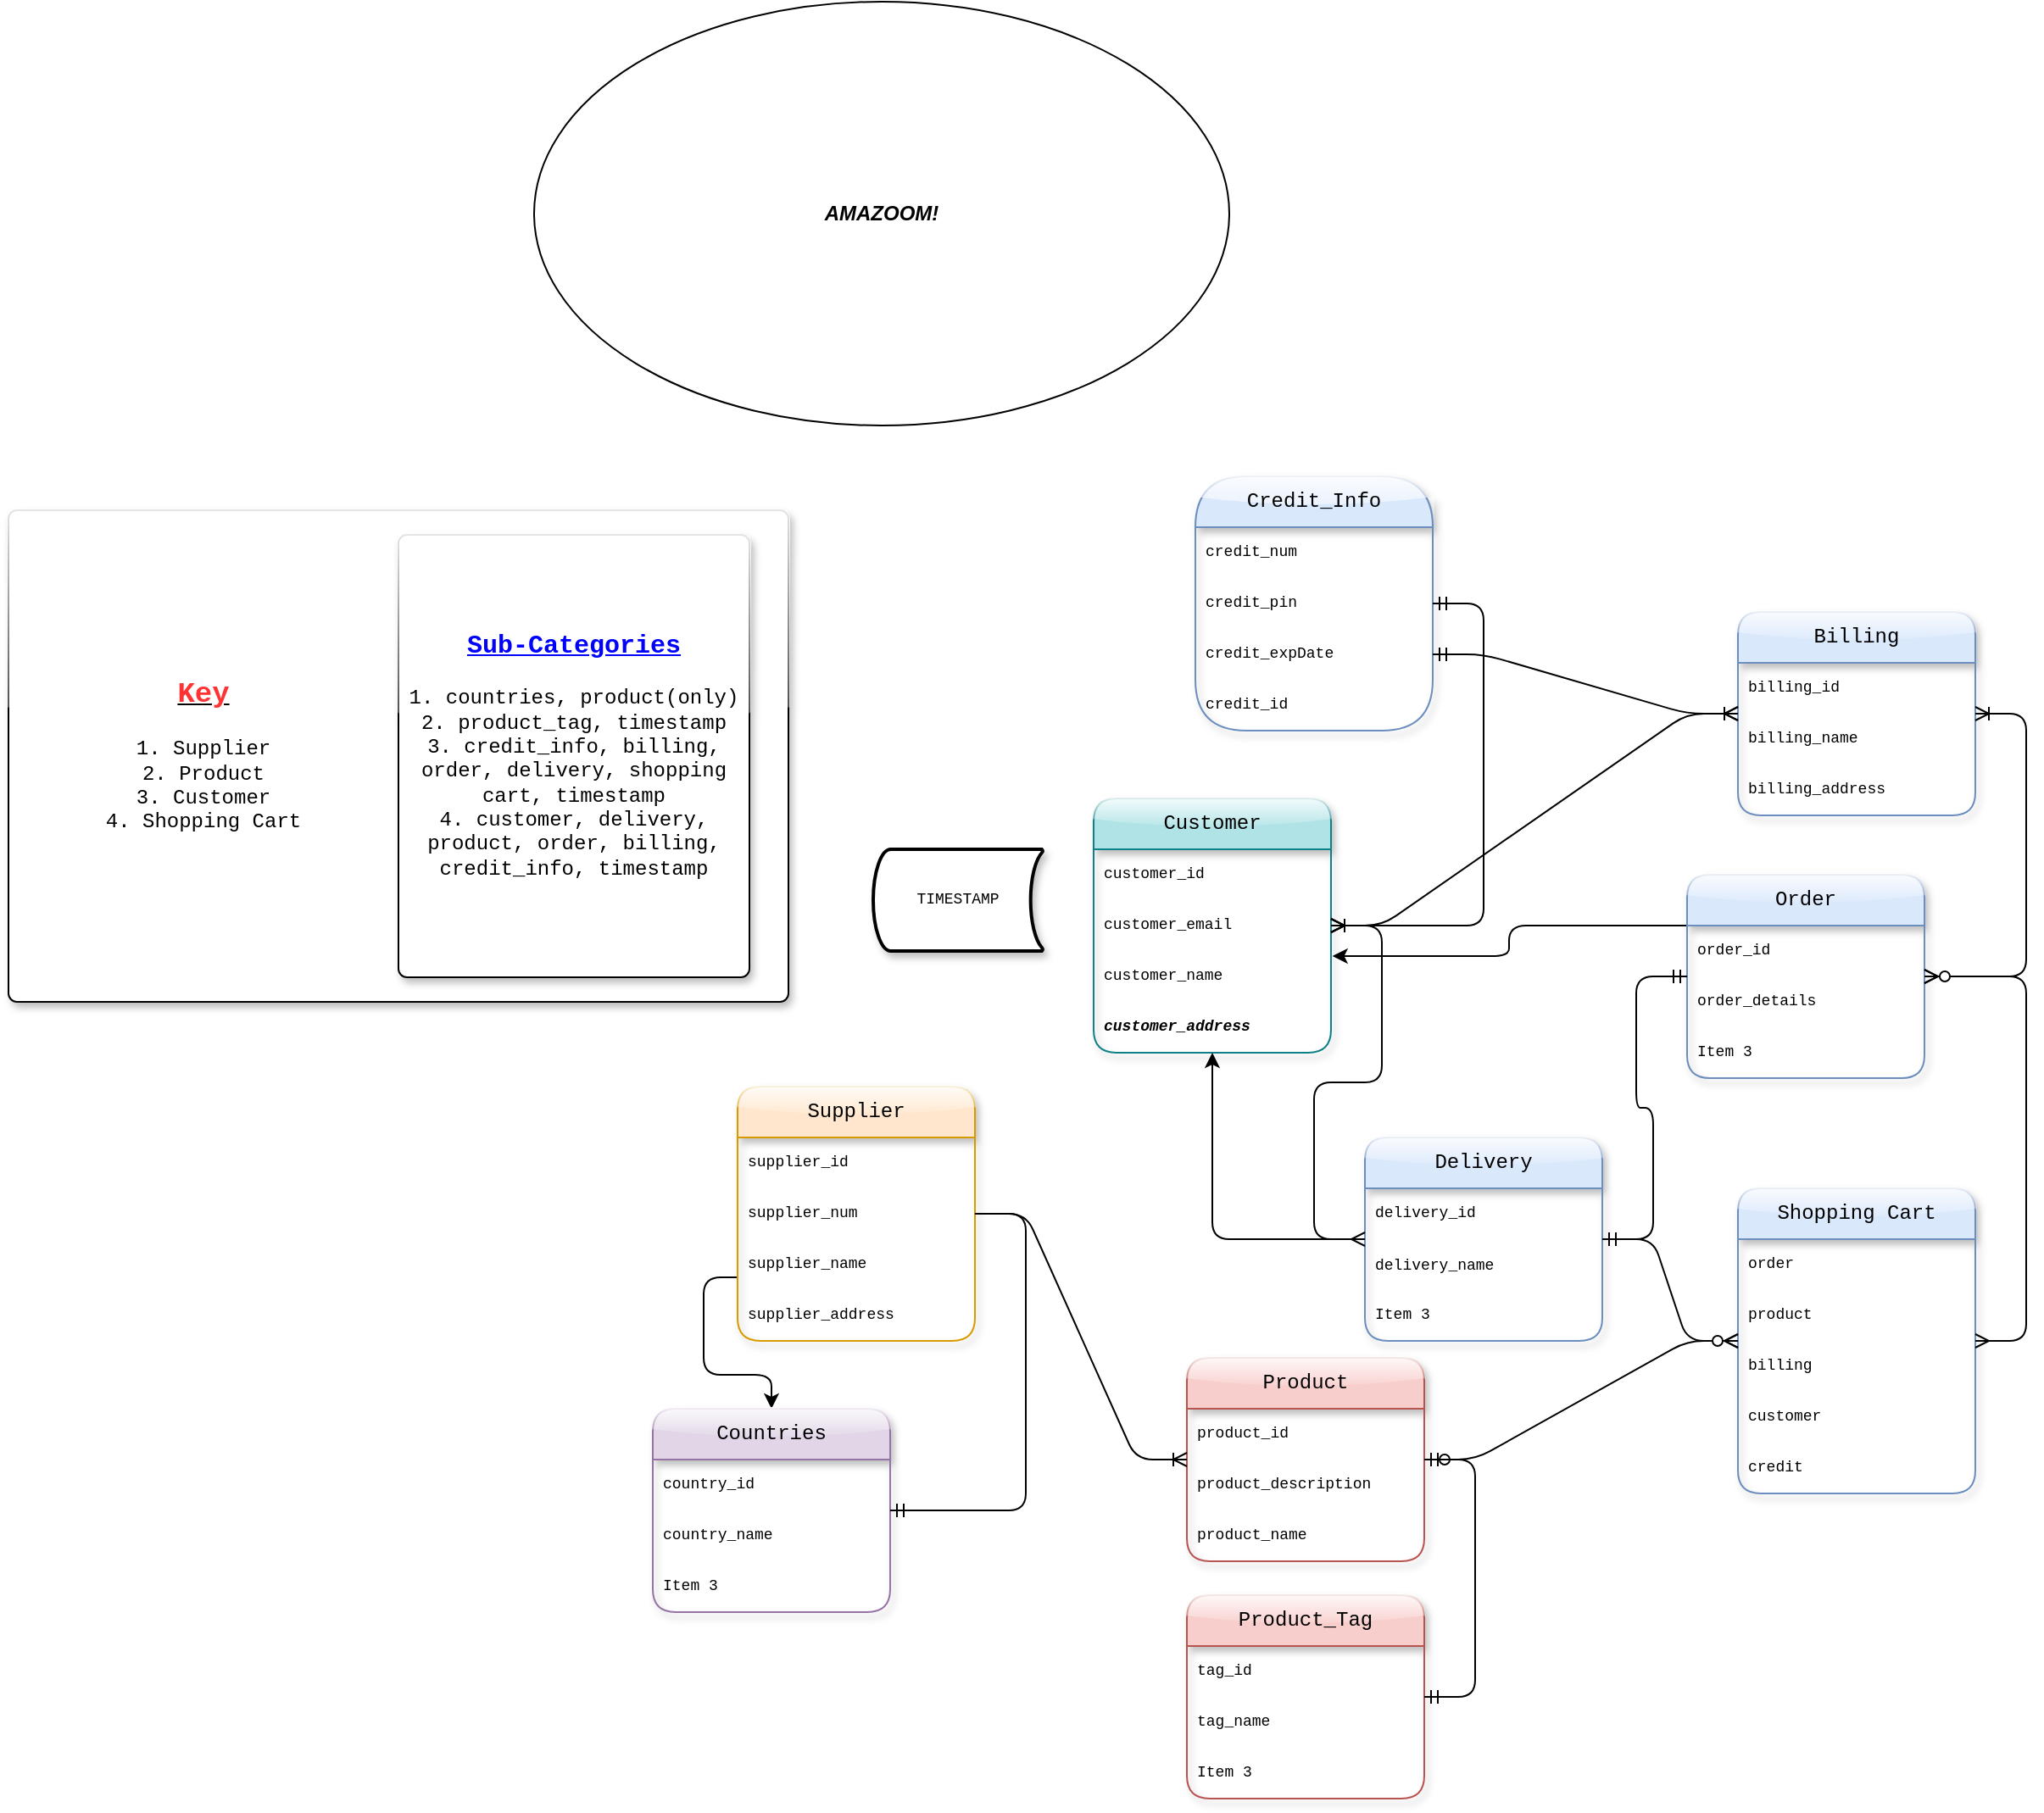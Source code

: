 <mxfile version="20.8.23" type="github">
  <diagram name="Page-1" id="YWpABoFUmQe1NaXI15Zw">
    <mxGraphModel dx="1832" dy="1691" grid="1" gridSize="10" guides="1" tooltips="1" connect="1" arrows="0" fold="1" page="1" pageScale="1" pageWidth="850" pageHeight="1100" math="0" shadow="0">
      <root>
        <mxCell id="0" />
        <mxCell id="1" parent="0" />
        <mxCell id="wy4c9mbsXyodpzU9gjJJ-7" style="edgeStyle=orthogonalEdgeStyle;rounded=1;orthogonalLoop=1;jettySize=auto;html=1;exitX=0;exitY=0.25;exitDx=0;exitDy=0;entryX=1.006;entryY=0.1;entryDx=0;entryDy=0;entryPerimeter=0;" parent="1" source="mjoqd2JL3-UamSWrY_jR-5" target="mjoqd2JL3-UamSWrY_jR-15" edge="1">
          <mxGeometry relative="1" as="geometry" />
        </mxCell>
        <mxCell id="mjoqd2JL3-UamSWrY_jR-5" value="Order" style="swimlane;fontStyle=0;childLayout=stackLayout;horizontal=1;startSize=30;horizontalStack=0;resizeParent=1;resizeParentMax=0;resizeLast=0;collapsible=1;marginBottom=0;whiteSpace=wrap;html=1;fontFamily=Courier New;fillColor=#dae8fc;strokeColor=#6c8ebf;rounded=1;shadow=1;glass=1;" parent="1" vertex="1">
          <mxGeometry x="580" y="-65" width="140" height="120" as="geometry" />
        </mxCell>
        <mxCell id="mjoqd2JL3-UamSWrY_jR-6" value="order_id" style="text;strokeColor=none;fillColor=none;align=left;verticalAlign=middle;spacingLeft=4;spacingRight=4;overflow=hidden;points=[[0,0.5],[1,0.5]];portConstraint=eastwest;rotatable=0;whiteSpace=wrap;html=1;fontSize=9;rounded=1;fontFamily=Courier New;" parent="mjoqd2JL3-UamSWrY_jR-5" vertex="1">
          <mxGeometry y="30" width="140" height="30" as="geometry" />
        </mxCell>
        <mxCell id="mjoqd2JL3-UamSWrY_jR-7" value="order_details" style="text;strokeColor=none;fillColor=none;align=left;verticalAlign=middle;spacingLeft=4;spacingRight=4;overflow=hidden;points=[[0,0.5],[1,0.5]];portConstraint=eastwest;rotatable=0;whiteSpace=wrap;html=1;fontSize=9;rounded=1;fontFamily=Courier New;" parent="mjoqd2JL3-UamSWrY_jR-5" vertex="1">
          <mxGeometry y="60" width="140" height="30" as="geometry" />
        </mxCell>
        <mxCell id="mjoqd2JL3-UamSWrY_jR-8" value="Item 3" style="text;strokeColor=none;fillColor=none;align=left;verticalAlign=middle;spacingLeft=4;spacingRight=4;overflow=hidden;points=[[0,0.5],[1,0.5]];portConstraint=eastwest;rotatable=0;whiteSpace=wrap;html=1;fontSize=9;rounded=1;fontFamily=Courier New;" parent="mjoqd2JL3-UamSWrY_jR-5" vertex="1">
          <mxGeometry y="90" width="140" height="30" as="geometry" />
        </mxCell>
        <mxCell id="wy4c9mbsXyodpzU9gjJJ-11" style="edgeStyle=orthogonalEdgeStyle;rounded=1;orthogonalLoop=1;jettySize=auto;html=1;exitX=0;exitY=0.75;exitDx=0;exitDy=0;" parent="1" source="mjoqd2JL3-UamSWrY_jR-9" target="mjoqd2JL3-UamSWrY_jR-29" edge="1">
          <mxGeometry relative="1" as="geometry" />
        </mxCell>
        <mxCell id="mjoqd2JL3-UamSWrY_jR-9" value="Supplier" style="swimlane;fontStyle=0;childLayout=stackLayout;horizontal=1;startSize=30;horizontalStack=0;resizeParent=1;resizeParentMax=0;resizeLast=0;collapsible=1;marginBottom=0;whiteSpace=wrap;html=1;fontFamily=Courier New;fontSize=12;fillColor=#ffe6cc;strokeColor=#d79b00;rounded=1;glass=1;shadow=1;" parent="1" vertex="1">
          <mxGeometry x="20" y="60" width="140" height="150" as="geometry" />
        </mxCell>
        <mxCell id="mjoqd2JL3-UamSWrY_jR-10" value="supplier_id" style="text;strokeColor=none;fillColor=none;align=left;verticalAlign=middle;spacingLeft=4;spacingRight=4;overflow=hidden;points=[[0,0.5],[1,0.5]];portConstraint=eastwest;rotatable=0;whiteSpace=wrap;html=1;fontFamily=Courier New;fontSize=9;rounded=1;" parent="mjoqd2JL3-UamSWrY_jR-9" vertex="1">
          <mxGeometry y="30" width="140" height="30" as="geometry" />
        </mxCell>
        <mxCell id="wy4c9mbsXyodpzU9gjJJ-44" value="supplier_num" style="text;strokeColor=none;fillColor=none;align=left;verticalAlign=middle;spacingLeft=4;spacingRight=4;overflow=hidden;points=[[0,0.5],[1,0.5]];portConstraint=eastwest;rotatable=0;whiteSpace=wrap;html=1;fontFamily=Courier New;fontSize=9;rounded=1;" parent="mjoqd2JL3-UamSWrY_jR-9" vertex="1">
          <mxGeometry y="60" width="140" height="30" as="geometry" />
        </mxCell>
        <mxCell id="mjoqd2JL3-UamSWrY_jR-11" value="supplier_name" style="text;strokeColor=none;fillColor=none;align=left;verticalAlign=middle;spacingLeft=4;spacingRight=4;overflow=hidden;points=[[0,0.5],[1,0.5]];portConstraint=eastwest;rotatable=0;whiteSpace=wrap;html=1;fontSize=9;fontFamily=Courier New;rounded=1;" parent="mjoqd2JL3-UamSWrY_jR-9" vertex="1">
          <mxGeometry y="90" width="140" height="30" as="geometry" />
        </mxCell>
        <mxCell id="mjoqd2JL3-UamSWrY_jR-12" value="supplier_address" style="text;strokeColor=none;fillColor=none;align=left;verticalAlign=middle;spacingLeft=4;spacingRight=4;overflow=hidden;points=[[0,0.5],[1,0.5]];portConstraint=eastwest;rotatable=0;whiteSpace=wrap;html=1;fontFamily=Courier New;fontSize=9;rounded=1;" parent="mjoqd2JL3-UamSWrY_jR-9" vertex="1">
          <mxGeometry y="120" width="140" height="30" as="geometry" />
        </mxCell>
        <mxCell id="mjoqd2JL3-UamSWrY_jR-13" value="Customer" style="swimlane;fontStyle=0;childLayout=stackLayout;horizontal=1;startSize=30;horizontalStack=0;resizeParent=1;resizeParentMax=0;resizeLast=0;collapsible=1;marginBottom=0;whiteSpace=wrap;html=1;fontFamily=Courier New;labelBackgroundColor=none;fillColor=#b0e3e6;strokeColor=#0e8088;rounded=1;glass=1;shadow=1;" parent="1" vertex="1">
          <mxGeometry x="230" y="-110" width="140" height="150" as="geometry" />
        </mxCell>
        <mxCell id="mjoqd2JL3-UamSWrY_jR-14" value="customer_id" style="text;strokeColor=none;fillColor=none;align=left;verticalAlign=middle;spacingLeft=4;spacingRight=4;overflow=hidden;points=[[0,0.5],[1,0.5]];portConstraint=eastwest;rotatable=0;whiteSpace=wrap;html=1;fontSize=9;fontFamily=Courier New;rounded=1;" parent="mjoqd2JL3-UamSWrY_jR-13" vertex="1">
          <mxGeometry y="30" width="140" height="30" as="geometry" />
        </mxCell>
        <mxCell id="wy4c9mbsXyodpzU9gjJJ-27" value="customer_email" style="text;strokeColor=none;fillColor=none;align=left;verticalAlign=middle;spacingLeft=4;spacingRight=4;overflow=hidden;points=[[0,0.5],[1,0.5]];portConstraint=eastwest;rotatable=0;whiteSpace=wrap;html=1;fontSize=9;fontFamily=Courier New;rounded=1;" parent="mjoqd2JL3-UamSWrY_jR-13" vertex="1">
          <mxGeometry y="60" width="140" height="30" as="geometry" />
        </mxCell>
        <mxCell id="mjoqd2JL3-UamSWrY_jR-15" value="customer_name" style="text;strokeColor=none;fillColor=none;align=left;verticalAlign=middle;spacingLeft=4;spacingRight=4;overflow=hidden;points=[[0,0.5],[1,0.5]];portConstraint=eastwest;rotatable=0;whiteSpace=wrap;html=1;fontSize=9;fontFamily=Courier New;rounded=1;" parent="mjoqd2JL3-UamSWrY_jR-13" vertex="1">
          <mxGeometry y="90" width="140" height="30" as="geometry" />
        </mxCell>
        <mxCell id="mjoqd2JL3-UamSWrY_jR-16" value="&lt;b&gt;&lt;i&gt;customer_address&lt;/i&gt;&lt;/b&gt;" style="text;strokeColor=none;fillColor=none;align=left;verticalAlign=middle;spacingLeft=4;spacingRight=4;overflow=hidden;points=[[0,0.5],[1,0.5]];portConstraint=eastwest;rotatable=0;whiteSpace=wrap;html=1;fontFamily=Courier New;fontSize=9;rounded=1;" parent="mjoqd2JL3-UamSWrY_jR-13" vertex="1">
          <mxGeometry y="120" width="140" height="30" as="geometry" />
        </mxCell>
        <mxCell id="wy4c9mbsXyodpzU9gjJJ-5" style="edgeStyle=orthogonalEdgeStyle;rounded=1;orthogonalLoop=1;jettySize=auto;html=1;" parent="1" source="wy4c9mbsXyodpzU9gjJJ-21" target="mjoqd2JL3-UamSWrY_jR-13" edge="1">
          <mxGeometry relative="1" as="geometry">
            <mxPoint x="365" y="70" as="sourcePoint" />
          </mxGeometry>
        </mxCell>
        <mxCell id="mjoqd2JL3-UamSWrY_jR-21" value="Product" style="swimlane;fontStyle=0;childLayout=stackLayout;horizontal=1;startSize=30;horizontalStack=0;resizeParent=1;resizeParentMax=0;resizeLast=0;collapsible=1;marginBottom=0;whiteSpace=wrap;html=1;fontFamily=Courier New;fontSize=12;fillColor=#f8cecc;strokeColor=#b85450;rounded=1;glass=1;shadow=1;" parent="1" vertex="1">
          <mxGeometry x="285" y="220" width="140" height="120" as="geometry" />
        </mxCell>
        <mxCell id="mjoqd2JL3-UamSWrY_jR-22" value="product_id" style="text;strokeColor=none;fillColor=none;align=left;verticalAlign=middle;spacingLeft=4;spacingRight=4;overflow=hidden;points=[[0,0.5],[1,0.5]];portConstraint=eastwest;rotatable=0;whiteSpace=wrap;html=1;fontSize=9;fontFamily=Courier New;rounded=1;" parent="mjoqd2JL3-UamSWrY_jR-21" vertex="1">
          <mxGeometry y="30" width="140" height="30" as="geometry" />
        </mxCell>
        <mxCell id="mjoqd2JL3-UamSWrY_jR-23" value="product_description" style="text;strokeColor=none;fillColor=none;align=left;verticalAlign=middle;spacingLeft=4;spacingRight=4;overflow=hidden;points=[[0,0.5],[1,0.5]];portConstraint=eastwest;rotatable=0;whiteSpace=wrap;html=1;fontSize=9;fontFamily=Courier New;rounded=1;" parent="mjoqd2JL3-UamSWrY_jR-21" vertex="1">
          <mxGeometry y="60" width="140" height="30" as="geometry" />
        </mxCell>
        <mxCell id="mjoqd2JL3-UamSWrY_jR-24" value="product_name" style="text;strokeColor=none;fillColor=none;align=left;verticalAlign=middle;spacingLeft=4;spacingRight=4;overflow=hidden;points=[[0,0.5],[1,0.5]];portConstraint=eastwest;rotatable=0;whiteSpace=wrap;html=1;fontSize=9;fontFamily=Courier New;rounded=1;" parent="mjoqd2JL3-UamSWrY_jR-21" vertex="1">
          <mxGeometry y="90" width="140" height="30" as="geometry" />
        </mxCell>
        <mxCell id="mjoqd2JL3-UamSWrY_jR-25" value="Shopping Cart" style="swimlane;fontStyle=0;childLayout=stackLayout;horizontal=1;startSize=30;horizontalStack=0;resizeParent=1;resizeParentMax=0;resizeLast=0;collapsible=1;marginBottom=0;whiteSpace=wrap;html=1;fontFamily=Courier New;fontSize=12;fillColor=#dae8fc;strokeColor=#6c8ebf;rounded=1;shadow=1;glass=1;" parent="1" vertex="1">
          <mxGeometry x="610" y="120" width="140" height="180" as="geometry" />
        </mxCell>
        <mxCell id="mjoqd2JL3-UamSWrY_jR-26" value="order" style="text;strokeColor=none;fillColor=none;align=left;verticalAlign=middle;spacingLeft=4;spacingRight=4;overflow=hidden;points=[[0,0.5],[1,0.5]];portConstraint=eastwest;rotatable=0;whiteSpace=wrap;html=1;fontSize=9;fontFamily=Courier New;rounded=1;" parent="mjoqd2JL3-UamSWrY_jR-25" vertex="1">
          <mxGeometry y="30" width="140" height="30" as="geometry" />
        </mxCell>
        <mxCell id="mjoqd2JL3-UamSWrY_jR-27" value="product" style="text;strokeColor=none;fillColor=none;align=left;verticalAlign=middle;spacingLeft=4;spacingRight=4;overflow=hidden;points=[[0,0.5],[1,0.5]];portConstraint=eastwest;rotatable=0;whiteSpace=wrap;html=1;fontSize=9;fontFamily=Courier New;rounded=1;" parent="mjoqd2JL3-UamSWrY_jR-25" vertex="1">
          <mxGeometry y="60" width="140" height="30" as="geometry" />
        </mxCell>
        <mxCell id="mjoqd2JL3-UamSWrY_jR-28" value="billing" style="text;strokeColor=none;fillColor=none;align=left;verticalAlign=middle;spacingLeft=4;spacingRight=4;overflow=hidden;points=[[0,0.5],[1,0.5]];portConstraint=eastwest;rotatable=0;whiteSpace=wrap;html=1;fontSize=9;fontFamily=Courier New;rounded=1;" parent="mjoqd2JL3-UamSWrY_jR-25" vertex="1">
          <mxGeometry y="90" width="140" height="30" as="geometry" />
        </mxCell>
        <mxCell id="Vg9ZYjElxbi22y-l5GeG-1" value="customer" style="text;strokeColor=none;fillColor=none;align=left;verticalAlign=middle;spacingLeft=4;spacingRight=4;overflow=hidden;points=[[0,0.5],[1,0.5]];portConstraint=eastwest;rotatable=0;whiteSpace=wrap;html=1;fontSize=9;fontFamily=Courier New;rounded=1;" parent="mjoqd2JL3-UamSWrY_jR-25" vertex="1">
          <mxGeometry y="120" width="140" height="30" as="geometry" />
        </mxCell>
        <mxCell id="Vg9ZYjElxbi22y-l5GeG-2" value="credit" style="text;strokeColor=none;fillColor=none;align=left;verticalAlign=middle;spacingLeft=4;spacingRight=4;overflow=hidden;points=[[0,0.5],[1,0.5]];portConstraint=eastwest;rotatable=0;whiteSpace=wrap;html=1;fontSize=9;fontFamily=Courier New;rounded=1;" parent="mjoqd2JL3-UamSWrY_jR-25" vertex="1">
          <mxGeometry y="150" width="140" height="30" as="geometry" />
        </mxCell>
        <mxCell id="mjoqd2JL3-UamSWrY_jR-29" value="Countries" style="swimlane;fontStyle=0;childLayout=stackLayout;horizontal=1;startSize=30;horizontalStack=0;resizeParent=1;resizeParentMax=0;resizeLast=0;collapsible=1;marginBottom=0;whiteSpace=wrap;html=1;fontFamily=Courier New;fontSize=12;fillColor=#e1d5e7;strokeColor=#9673a6;rounded=1;glass=1;shadow=1;" parent="1" vertex="1">
          <mxGeometry x="-30" y="250" width="140" height="120" as="geometry" />
        </mxCell>
        <mxCell id="mjoqd2JL3-UamSWrY_jR-30" value="country_id" style="text;strokeColor=none;fillColor=none;align=left;verticalAlign=middle;spacingLeft=4;spacingRight=4;overflow=hidden;points=[[0,0.5],[1,0.5]];portConstraint=eastwest;rotatable=0;whiteSpace=wrap;html=1;fontSize=9;fontFamily=Courier New;rounded=1;" parent="mjoqd2JL3-UamSWrY_jR-29" vertex="1">
          <mxGeometry y="30" width="140" height="30" as="geometry" />
        </mxCell>
        <mxCell id="mjoqd2JL3-UamSWrY_jR-31" value="country_name" style="text;strokeColor=none;fillColor=none;align=left;verticalAlign=middle;spacingLeft=4;spacingRight=4;overflow=hidden;points=[[0,0.5],[1,0.5]];portConstraint=eastwest;rotatable=0;whiteSpace=wrap;html=1;fontSize=9;fontFamily=Courier New;rounded=1;" parent="mjoqd2JL3-UamSWrY_jR-29" vertex="1">
          <mxGeometry y="60" width="140" height="30" as="geometry" />
        </mxCell>
        <mxCell id="mjoqd2JL3-UamSWrY_jR-32" value="Item 3" style="text;strokeColor=none;fillColor=none;align=left;verticalAlign=middle;spacingLeft=4;spacingRight=4;overflow=hidden;points=[[0,0.5],[1,0.5]];portConstraint=eastwest;rotatable=0;whiteSpace=wrap;html=1;fontSize=9;fontFamily=Courier New;rounded=1;" parent="mjoqd2JL3-UamSWrY_jR-29" vertex="1">
          <mxGeometry y="90" width="140" height="30" as="geometry" />
        </mxCell>
        <mxCell id="wy4c9mbsXyodpzU9gjJJ-2" value="" style="edgeStyle=entityRelationEdgeStyle;fontSize=12;html=1;endArrow=ERoneToMany;rounded=1;hachureGap=4;fontFamily=Architects Daughter;fontSource=https%3A%2F%2Ffonts.googleapis.com%2Fcss%3Ffamily%3DArchitects%2BDaughter;" parent="1" source="mjoqd2JL3-UamSWrY_jR-9" target="mjoqd2JL3-UamSWrY_jR-21" edge="1">
          <mxGeometry width="100" height="100" relative="1" as="geometry">
            <mxPoint x="180" y="120" as="sourcePoint" />
            <mxPoint x="230" y="170" as="targetPoint" />
          </mxGeometry>
        </mxCell>
        <mxCell id="wy4c9mbsXyodpzU9gjJJ-8" value="" style="edgeStyle=entityRelationEdgeStyle;fontSize=12;html=1;endArrow=ERmany;startArrow=ERmany;rounded=1;" parent="1" source="mjoqd2JL3-UamSWrY_jR-25" target="mjoqd2JL3-UamSWrY_jR-5" edge="1">
          <mxGeometry width="100" height="100" relative="1" as="geometry">
            <mxPoint x="760" y="180" as="sourcePoint" />
            <mxPoint x="860" y="80" as="targetPoint" />
          </mxGeometry>
        </mxCell>
        <mxCell id="wy4c9mbsXyodpzU9gjJJ-10" value="" style="edgeStyle=entityRelationEdgeStyle;fontSize=12;html=1;endArrow=ERmandOne;rounded=1;" parent="1" source="mjoqd2JL3-UamSWrY_jR-9" target="mjoqd2JL3-UamSWrY_jR-29" edge="1">
          <mxGeometry width="100" height="100" relative="1" as="geometry">
            <mxPoint x="-20" y="100" as="sourcePoint" />
            <mxPoint x="80" as="targetPoint" />
          </mxGeometry>
        </mxCell>
        <mxCell id="wy4c9mbsXyodpzU9gjJJ-21" value="Delivery" style="swimlane;fontStyle=0;childLayout=stackLayout;horizontal=1;startSize=30;horizontalStack=0;resizeParent=1;resizeParentMax=0;resizeLast=0;collapsible=1;marginBottom=0;whiteSpace=wrap;html=1;fillColor=#dae8fc;strokeColor=#6c8ebf;rounded=1;fontFamily=Courier New;glass=1;shadow=1;" parent="1" vertex="1">
          <mxGeometry x="390" y="90" width="140" height="120" as="geometry" />
        </mxCell>
        <mxCell id="wy4c9mbsXyodpzU9gjJJ-22" value="delivery_id" style="text;strokeColor=none;fillColor=none;align=left;verticalAlign=middle;spacingLeft=4;spacingRight=4;overflow=hidden;points=[[0,0.5],[1,0.5]];portConstraint=eastwest;rotatable=0;whiteSpace=wrap;html=1;rounded=1;fontFamily=Courier New;fontSize=9;" parent="wy4c9mbsXyodpzU9gjJJ-21" vertex="1">
          <mxGeometry y="30" width="140" height="30" as="geometry" />
        </mxCell>
        <mxCell id="wy4c9mbsXyodpzU9gjJJ-23" value="&lt;font style=&quot;font-size: 9px;&quot;&gt;delivery_name&lt;/font&gt;" style="text;strokeColor=none;fillColor=none;align=left;verticalAlign=middle;spacingLeft=4;spacingRight=4;overflow=hidden;points=[[0,0.5],[1,0.5]];portConstraint=eastwest;rotatable=0;whiteSpace=wrap;html=1;rounded=1;fontFamily=Courier New;" parent="wy4c9mbsXyodpzU9gjJJ-21" vertex="1">
          <mxGeometry y="60" width="140" height="30" as="geometry" />
        </mxCell>
        <mxCell id="wy4c9mbsXyodpzU9gjJJ-24" value="Item 3" style="text;strokeColor=none;fillColor=none;align=left;verticalAlign=middle;spacingLeft=4;spacingRight=4;overflow=hidden;points=[[0,0.5],[1,0.5]];portConstraint=eastwest;rotatable=0;whiteSpace=wrap;html=1;rounded=1;fontSize=9;fontFamily=Courier New;" parent="wy4c9mbsXyodpzU9gjJJ-21" vertex="1">
          <mxGeometry y="90" width="140" height="30" as="geometry" />
        </mxCell>
        <mxCell id="wy4c9mbsXyodpzU9gjJJ-29" value="" style="edgeStyle=entityRelationEdgeStyle;fontSize=12;html=1;endArrow=ERmany;rounded=1;" parent="1" source="wy4c9mbsXyodpzU9gjJJ-21" target="mjoqd2JL3-UamSWrY_jR-25" edge="1">
          <mxGeometry width="100" height="100" relative="1" as="geometry">
            <mxPoint x="510" y="170" as="sourcePoint" />
            <mxPoint x="610" y="70" as="targetPoint" />
          </mxGeometry>
        </mxCell>
        <mxCell id="wy4c9mbsXyodpzU9gjJJ-30" value="" style="edgeStyle=entityRelationEdgeStyle;fontSize=12;html=1;endArrow=ERmandOne;startArrow=ERmandOne;rounded=1;" parent="1" source="wy4c9mbsXyodpzU9gjJJ-21" target="mjoqd2JL3-UamSWrY_jR-5" edge="1">
          <mxGeometry width="100" height="100" relative="1" as="geometry">
            <mxPoint x="510" y="200" as="sourcePoint" />
            <mxPoint x="610" y="100" as="targetPoint" />
          </mxGeometry>
        </mxCell>
        <mxCell id="wy4c9mbsXyodpzU9gjJJ-31" value="" style="edgeStyle=entityRelationEdgeStyle;fontSize=12;html=1;endArrow=ERzeroToMany;startArrow=ERzeroToOne;rounded=1;" parent="1" source="mjoqd2JL3-UamSWrY_jR-21" target="mjoqd2JL3-UamSWrY_jR-25" edge="1">
          <mxGeometry width="100" height="100" relative="1" as="geometry">
            <mxPoint x="760" y="400" as="sourcePoint" />
            <mxPoint x="860" y="300" as="targetPoint" />
          </mxGeometry>
        </mxCell>
        <mxCell id="wy4c9mbsXyodpzU9gjJJ-33" value="Billing" style="swimlane;fontStyle=0;childLayout=stackLayout;horizontal=1;startSize=30;horizontalStack=0;resizeParent=1;resizeParentMax=0;resizeLast=0;collapsible=1;marginBottom=0;whiteSpace=wrap;html=1;rounded=1;fontFamily=Courier New;fillColor=#dae8fc;strokeColor=#6c8ebf;glass=1;shadow=1;" parent="1" vertex="1">
          <mxGeometry x="610" y="-220" width="140" height="120" as="geometry" />
        </mxCell>
        <mxCell id="wy4c9mbsXyodpzU9gjJJ-34" value="billing_id" style="text;strokeColor=none;fillColor=none;align=left;verticalAlign=middle;spacingLeft=4;spacingRight=4;overflow=hidden;points=[[0,0.5],[1,0.5]];portConstraint=eastwest;rotatable=0;whiteSpace=wrap;html=1;rounded=1;fontFamily=Courier New;labelBackgroundColor=default;fontSize=9;" parent="wy4c9mbsXyodpzU9gjJJ-33" vertex="1">
          <mxGeometry y="30" width="140" height="30" as="geometry" />
        </mxCell>
        <mxCell id="wy4c9mbsXyodpzU9gjJJ-35" value="billing_name" style="text;strokeColor=none;fillColor=none;align=left;verticalAlign=middle;spacingLeft=4;spacingRight=4;overflow=hidden;points=[[0,0.5],[1,0.5]];portConstraint=eastwest;rotatable=0;whiteSpace=wrap;html=1;rounded=1;fontFamily=Courier New;fontSize=9;" parent="wy4c9mbsXyodpzU9gjJJ-33" vertex="1">
          <mxGeometry y="60" width="140" height="30" as="geometry" />
        </mxCell>
        <mxCell id="wy4c9mbsXyodpzU9gjJJ-36" value="billing_address" style="text;strokeColor=none;fillColor=none;align=left;verticalAlign=middle;spacingLeft=4;spacingRight=4;overflow=hidden;points=[[0,0.5],[1,0.5]];portConstraint=eastwest;rotatable=0;whiteSpace=wrap;html=1;rounded=1;fontSize=9;fontFamily=Courier New;" parent="wy4c9mbsXyodpzU9gjJJ-33" vertex="1">
          <mxGeometry y="90" width="140" height="30" as="geometry" />
        </mxCell>
        <mxCell id="wy4c9mbsXyodpzU9gjJJ-37" value="" style="edgeStyle=entityRelationEdgeStyle;fontSize=12;html=1;endArrow=ERoneToMany;startArrow=ERzeroToMany;rounded=1;hachureGap=4;fontFamily=Courier New;" parent="1" source="mjoqd2JL3-UamSWrY_jR-5" target="wy4c9mbsXyodpzU9gjJJ-33" edge="1">
          <mxGeometry width="100" height="100" relative="1" as="geometry">
            <mxPoint x="430" y="-130" as="sourcePoint" />
            <mxPoint x="530" y="-230" as="targetPoint" />
          </mxGeometry>
        </mxCell>
        <mxCell id="wy4c9mbsXyodpzU9gjJJ-38" value="" style="edgeStyle=entityRelationEdgeStyle;fontSize=12;html=1;endArrow=ERoneToMany;startArrow=ERoneToMany;rounded=1;hachureGap=4;fontFamily=Courier New;" parent="1" source="mjoqd2JL3-UamSWrY_jR-13" target="wy4c9mbsXyodpzU9gjJJ-33" edge="1">
          <mxGeometry width="100" height="100" relative="1" as="geometry">
            <mxPoint x="580" y="100" as="sourcePoint" />
            <mxPoint x="790" y="-110" as="targetPoint" />
          </mxGeometry>
        </mxCell>
        <mxCell id="wy4c9mbsXyodpzU9gjJJ-39" value="TIMESTAMP" style="strokeWidth=2;html=1;shape=mxgraph.flowchart.stored_data;whiteSpace=wrap;hachureGap=4;fontFamily=Courier New;fontSize=9;rounded=1;shadow=1;" parent="1" vertex="1">
          <mxGeometry x="100" y="-80" width="100" height="60" as="geometry" />
        </mxCell>
        <mxCell id="wy4c9mbsXyodpzU9gjJJ-40" value="&lt;font style=&quot;font-size: 12px;&quot;&gt;Product_Tag&lt;/font&gt;" style="swimlane;fontStyle=0;childLayout=stackLayout;horizontal=1;startSize=30;horizontalStack=0;resizeParent=1;resizeParentMax=0;resizeLast=0;collapsible=1;marginBottom=0;whiteSpace=wrap;html=1;labelBackgroundColor=none;fontFamily=Courier New;fontSize=9;fillColor=#f8cecc;strokeColor=#b85450;rounded=1;shadow=1;glass=1;" parent="1" vertex="1">
          <mxGeometry x="285" y="360" width="140" height="120" as="geometry" />
        </mxCell>
        <mxCell id="wy4c9mbsXyodpzU9gjJJ-41" value="tag_id" style="text;strokeColor=none;fillColor=none;align=left;verticalAlign=middle;spacingLeft=4;spacingRight=4;overflow=hidden;points=[[0,0.5],[1,0.5]];portConstraint=eastwest;rotatable=0;whiteSpace=wrap;html=1;fontSize=9;fontFamily=Courier New;rounded=1;" parent="wy4c9mbsXyodpzU9gjJJ-40" vertex="1">
          <mxGeometry y="30" width="140" height="30" as="geometry" />
        </mxCell>
        <mxCell id="wy4c9mbsXyodpzU9gjJJ-42" value="tag_name" style="text;strokeColor=none;fillColor=none;align=left;verticalAlign=middle;spacingLeft=4;spacingRight=4;overflow=hidden;points=[[0,0.5],[1,0.5]];portConstraint=eastwest;rotatable=0;whiteSpace=wrap;html=1;fontSize=9;fontFamily=Courier New;rounded=1;" parent="wy4c9mbsXyodpzU9gjJJ-40" vertex="1">
          <mxGeometry y="60" width="140" height="30" as="geometry" />
        </mxCell>
        <mxCell id="wy4c9mbsXyodpzU9gjJJ-43" value="Item 3" style="text;strokeColor=none;fillColor=none;align=left;verticalAlign=middle;spacingLeft=4;spacingRight=4;overflow=hidden;points=[[0,0.5],[1,0.5]];portConstraint=eastwest;rotatable=0;whiteSpace=wrap;html=1;fontSize=9;fontFamily=Courier New;rounded=1;" parent="wy4c9mbsXyodpzU9gjJJ-40" vertex="1">
          <mxGeometry y="90" width="140" height="30" as="geometry" />
        </mxCell>
        <mxCell id="wy4c9mbsXyodpzU9gjJJ-45" value="&lt;p&gt;&lt;font style=&quot;font-size: 12px;&quot;&gt;Credit_Info&lt;/font&gt;&lt;/p&gt;" style="swimlane;fontStyle=0;childLayout=stackLayout;horizontal=1;startSize=30;horizontalStack=0;resizeParent=1;resizeParentMax=0;resizeLast=0;collapsible=1;marginBottom=0;whiteSpace=wrap;html=1;labelBackgroundColor=none;fontFamily=Courier New;fontSize=9;fillColor=#dae8fc;strokeColor=#6c8ebf;rounded=1;arcSize=50;shadow=1;glass=1;swimlaneLine=1;" parent="1" vertex="1">
          <mxGeometry x="290" y="-300" width="140" height="150" as="geometry" />
        </mxCell>
        <mxCell id="wy4c9mbsXyodpzU9gjJJ-46" value="credit_num" style="text;strokeColor=none;fillColor=none;align=left;verticalAlign=middle;spacingLeft=4;spacingRight=4;overflow=hidden;points=[[0,0.5],[1,0.5]];portConstraint=eastwest;rotatable=0;whiteSpace=wrap;html=1;fontSize=9;fontFamily=Courier New;rounded=1;" parent="wy4c9mbsXyodpzU9gjJJ-45" vertex="1">
          <mxGeometry y="30" width="140" height="30" as="geometry" />
        </mxCell>
        <mxCell id="wy4c9mbsXyodpzU9gjJJ-47" value="credit_pin" style="text;strokeColor=none;fillColor=none;align=left;verticalAlign=middle;spacingLeft=4;spacingRight=4;overflow=hidden;points=[[0,0.5],[1,0.5]];portConstraint=eastwest;rotatable=0;whiteSpace=wrap;html=1;fontSize=9;fontFamily=Courier New;rounded=1;" parent="wy4c9mbsXyodpzU9gjJJ-45" vertex="1">
          <mxGeometry y="60" width="140" height="30" as="geometry" />
        </mxCell>
        <mxCell id="wy4c9mbsXyodpzU9gjJJ-48" value="credit_expDate" style="text;strokeColor=none;fillColor=none;align=left;verticalAlign=middle;spacingLeft=4;spacingRight=4;overflow=hidden;points=[[0,0.5],[1,0.5]];portConstraint=eastwest;rotatable=0;whiteSpace=wrap;html=1;fontSize=9;fontFamily=Courier New;rounded=1;" parent="wy4c9mbsXyodpzU9gjJJ-45" vertex="1">
          <mxGeometry y="90" width="140" height="30" as="geometry" />
        </mxCell>
        <mxCell id="wy4c9mbsXyodpzU9gjJJ-49" value="credit_id" style="text;strokeColor=none;fillColor=none;align=left;verticalAlign=middle;spacingLeft=4;spacingRight=4;overflow=hidden;points=[[0,0.5],[1,0.5]];portConstraint=eastwest;rotatable=0;whiteSpace=wrap;html=1;fontSize=9;fontFamily=Courier New;rounded=1;" parent="wy4c9mbsXyodpzU9gjJJ-45" vertex="1">
          <mxGeometry y="120" width="140" height="30" as="geometry" />
        </mxCell>
        <mxCell id="wy4c9mbsXyodpzU9gjJJ-50" value="" style="edgeStyle=entityRelationEdgeStyle;fontSize=12;html=1;endArrow=ERoneToMany;startArrow=ERmandOne;rounded=1;fontFamily=Courier New;" parent="1" source="wy4c9mbsXyodpzU9gjJJ-45" target="mjoqd2JL3-UamSWrY_jR-13" edge="1">
          <mxGeometry width="100" height="100" relative="1" as="geometry">
            <mxPoint x="390" y="40" as="sourcePoint" />
            <mxPoint x="530" y="-250" as="targetPoint" />
          </mxGeometry>
        </mxCell>
        <mxCell id="wy4c9mbsXyodpzU9gjJJ-53" value="" style="edgeStyle=entityRelationEdgeStyle;fontSize=12;html=1;endArrow=ERoneToMany;startArrow=ERmandOne;rounded=1;fontFamily=Courier New;" parent="1" source="wy4c9mbsXyodpzU9gjJJ-48" target="wy4c9mbsXyodpzU9gjJJ-33" edge="1">
          <mxGeometry width="100" height="100" relative="1" as="geometry">
            <mxPoint x="390" y="40" as="sourcePoint" />
            <mxPoint x="490" y="-60" as="targetPoint" />
          </mxGeometry>
        </mxCell>
        <mxCell id="wy4c9mbsXyodpzU9gjJJ-54" value="" style="edgeStyle=entityRelationEdgeStyle;fontSize=12;html=1;endArrow=ERmandOne;startArrow=ERmandOne;rounded=1;fontFamily=Courier New;" parent="1" source="wy4c9mbsXyodpzU9gjJJ-40" target="mjoqd2JL3-UamSWrY_jR-21" edge="1">
          <mxGeometry width="100" height="100" relative="1" as="geometry">
            <mxPoint x="480" y="430" as="sourcePoint" />
            <mxPoint x="580" y="330" as="targetPoint" />
          </mxGeometry>
        </mxCell>
        <mxCell id="wy4c9mbsXyodpzU9gjJJ-56" value="" style="edgeStyle=entityRelationEdgeStyle;fontSize=12;html=1;endArrow=ERmany;startArrow=ERmany;rounded=1;fontFamily=Courier New;" parent="1" source="mjoqd2JL3-UamSWrY_jR-13" target="wy4c9mbsXyodpzU9gjJJ-21" edge="1">
          <mxGeometry width="100" height="100" relative="1" as="geometry">
            <mxPoint x="510" y="50" as="sourcePoint" />
            <mxPoint x="520" y="90" as="targetPoint" />
          </mxGeometry>
        </mxCell>
        <mxCell id="Vg9ZYjElxbi22y-l5GeG-3" value="" style="rounded=1;absoluteArcSize=1;html=1;arcSize=10;shadow=1;glass=1;labelBackgroundColor=none;sketch=0;fontFamily=Courier New;fontSize=12;" parent="1" vertex="1">
          <mxGeometry x="-410" y="-280" width="460" height="290" as="geometry" />
        </mxCell>
        <mxCell id="Vg9ZYjElxbi22y-l5GeG-4" value="&lt;u&gt;&lt;b&gt;&lt;font color=&quot;#ff3333&quot; style=&quot;font-size: 17px;&quot;&gt;Key&lt;/font&gt;&lt;br&gt;&lt;/b&gt;&lt;/u&gt;&lt;br&gt;1. Supplier&lt;br&gt;2. Product&lt;br&gt;3. Customer&lt;br&gt;4. Shopping Cart" style="html=1;shape=mxgraph.er.anchor;whiteSpace=wrap;rounded=1;shadow=1;glass=1;labelBackgroundColor=none;sketch=0;fontFamily=Courier New;fontSize=12;" parent="Vg9ZYjElxbi22y-l5GeG-3" vertex="1">
          <mxGeometry width="230.0" height="290" as="geometry" />
        </mxCell>
        <mxCell id="Vg9ZYjElxbi22y-l5GeG-5" value="&lt;font style=&quot;font-size: 12px;&quot;&gt;&lt;b&gt;&lt;font color=&quot;#0000ff&quot;&gt;&lt;u&gt;&lt;font style=&quot;font-size: 15px;&quot;&gt;Sub-Categories&lt;/font&gt;&lt;br&gt;&lt;/u&gt;&lt;/font&gt;&lt;/b&gt;&lt;br&gt;1. countries, product(only)&lt;br&gt;2. product_tag, timestamp&lt;br&gt;3. credit_info, billing, order, delivery, shopping cart, timestamp&lt;br&gt;4. customer, delivery, product, order, billing, credit_info, timestamp&lt;br&gt;&lt;/font&gt;" style="rounded=1;absoluteArcSize=1;html=1;arcSize=10;whiteSpace=wrap;points=[];strokeColor=inherit;fillColor=inherit;shadow=1;glass=1;labelBackgroundColor=none;sketch=0;fontFamily=Courier New;fontSize=12;" parent="Vg9ZYjElxbi22y-l5GeG-3" vertex="1">
          <mxGeometry x="230.0" y="14.5" width="207.0" height="261" as="geometry" />
        </mxCell>
        <mxCell id="ypRy0HX3I6GKrzO0NiH7-1" value="AMAZOOM!" style="ellipse;whiteSpace=wrap;html=1;fontStyle=3" parent="1" vertex="1">
          <mxGeometry x="-100" y="-580" width="410" height="250" as="geometry" />
        </mxCell>
      </root>
    </mxGraphModel>
  </diagram>
</mxfile>
